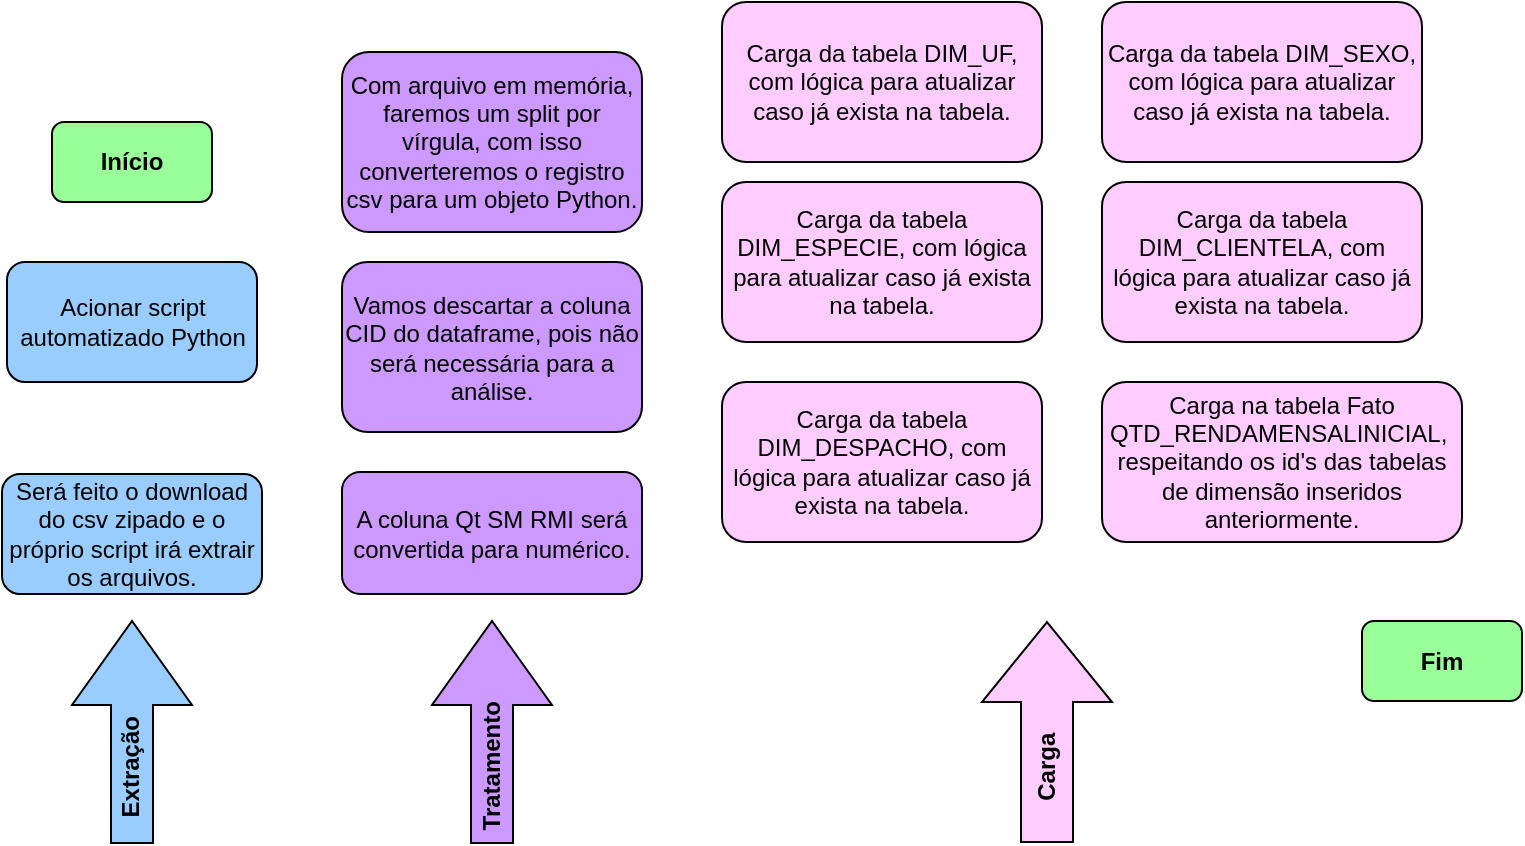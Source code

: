 <mxfile version="14.9.0" type="github">
  <diagram id="Y65PmQIElJN0XXsJEuQO" name="Page-1">
    <mxGraphModel dx="1108" dy="450" grid="1" gridSize="10" guides="1" tooltips="1" connect="1" arrows="1" fold="1" page="1" pageScale="1" pageWidth="827" pageHeight="1169" math="0" shadow="0">
      <root>
        <mxCell id="0" />
        <mxCell id="1" parent="0" />
        <mxCell id="wP-jv-wYP7lu7WL0M2dg-26" value="" style="html=1;shadow=0;dashed=0;align=center;verticalAlign=middle;shape=mxgraph.arrows2.arrow;dy=0.6;dx=40;direction=north;notch=0;fillColor=#FFCCFF;" vertex="1" parent="1">
          <mxGeometry x="520" y="320" width="65" height="110" as="geometry" />
        </mxCell>
        <mxCell id="wP-jv-wYP7lu7WL0M2dg-1" value="Acionar script automatizado Python" style="rounded=1;whiteSpace=wrap;html=1;fillColor=#99CCFF;" vertex="1" parent="1">
          <mxGeometry x="32.5" y="140" width="125" height="60" as="geometry" />
        </mxCell>
        <mxCell id="wP-jv-wYP7lu7WL0M2dg-2" value="Será feito o download do csv zipado e o próprio script irá extrair os arquivos." style="rounded=1;whiteSpace=wrap;html=1;fillColor=#99CCFF;" vertex="1" parent="1">
          <mxGeometry x="30" y="246" width="130" height="60" as="geometry" />
        </mxCell>
        <mxCell id="wP-jv-wYP7lu7WL0M2dg-3" value="Com arquivo em memória, faremos um split por vírgula, com isso converteremos o registro csv para um objeto Python." style="rounded=1;whiteSpace=wrap;html=1;fillColor=#CC99FF;" vertex="1" parent="1">
          <mxGeometry x="200" y="35" width="150" height="90" as="geometry" />
        </mxCell>
        <mxCell id="wP-jv-wYP7lu7WL0M2dg-4" value="" style="rounded=1;whiteSpace=wrap;html=1;fillColor=#99FF99;" vertex="1" parent="1">
          <mxGeometry x="55" y="70" width="80" height="40" as="geometry" />
        </mxCell>
        <mxCell id="wP-jv-wYP7lu7WL0M2dg-5" value="&lt;b&gt;Início&lt;/b&gt;" style="text;html=1;strokeColor=none;fillColor=#99FF99;align=center;verticalAlign=middle;whiteSpace=wrap;rounded=0;" vertex="1" parent="1">
          <mxGeometry x="75" y="80" width="40" height="20" as="geometry" />
        </mxCell>
        <mxCell id="wP-jv-wYP7lu7WL0M2dg-6" value="Vamos descartar a coluna CID do dataframe, pois não será necessária para a análise." style="rounded=1;whiteSpace=wrap;html=1;fillColor=#CC99FF;" vertex="1" parent="1">
          <mxGeometry x="200" y="140" width="150" height="85" as="geometry" />
        </mxCell>
        <mxCell id="wP-jv-wYP7lu7WL0M2dg-7" value="A coluna Qt SM RMI será convertida para numérico." style="rounded=1;whiteSpace=wrap;html=1;align=center;fillColor=#CC99FF;" vertex="1" parent="1">
          <mxGeometry x="200" y="245" width="150" height="61" as="geometry" />
        </mxCell>
        <mxCell id="wP-jv-wYP7lu7WL0M2dg-9" value="Carga na tabela Fato QTD_RENDAMENSALINICIAL,&amp;nbsp;&lt;br&gt;respeitando os id&#39;s das tabelas de dimensão inseridos anteriormente." style="rounded=1;whiteSpace=wrap;html=1;fillColor=#FFCCFF;" vertex="1" parent="1">
          <mxGeometry x="580" y="200" width="180" height="80" as="geometry" />
        </mxCell>
        <mxCell id="wP-jv-wYP7lu7WL0M2dg-14" value="Carga da tabela DIM_UF, com lógica para atualizar caso já exista na tabela." style="rounded=1;whiteSpace=wrap;html=1;fillColor=#FFCCFF;" vertex="1" parent="1">
          <mxGeometry x="390" y="10" width="160" height="80" as="geometry" />
        </mxCell>
        <mxCell id="wP-jv-wYP7lu7WL0M2dg-17" value="" style="html=1;shadow=0;dashed=0;align=center;verticalAlign=middle;shape=mxgraph.arrows2.arrow;dy=0.65;dx=42;direction=north;notch=0;fillColor=#CC99FF;" vertex="1" parent="1">
          <mxGeometry x="245" y="319.5" width="60" height="111" as="geometry" />
        </mxCell>
        <mxCell id="wP-jv-wYP7lu7WL0M2dg-19" value="" style="html=1;shadow=0;dashed=0;align=center;verticalAlign=middle;shape=mxgraph.arrows2.arrow;dy=0.65;dx=42;direction=north;notch=0;fillColor=#99CCFF;" vertex="1" parent="1">
          <mxGeometry x="65" y="319.5" width="60" height="111" as="geometry" />
        </mxCell>
        <mxCell id="wP-jv-wYP7lu7WL0M2dg-21" value="&lt;b&gt;Tratamento&lt;/b&gt;" style="text;html=1;strokeColor=none;fillColor=none;align=center;verticalAlign=middle;whiteSpace=wrap;rounded=0;rotation=270;" vertex="1" parent="1">
          <mxGeometry x="252.63" y="382.38" width="45.25" height="19.5" as="geometry" />
        </mxCell>
        <mxCell id="wP-jv-wYP7lu7WL0M2dg-22" value="&lt;b&gt;Extração&lt;/b&gt;" style="text;html=1;strokeColor=none;fillColor=none;align=center;verticalAlign=middle;whiteSpace=wrap;rounded=0;rotation=270;" vertex="1" parent="1">
          <mxGeometry x="75" y="382.38" width="40" height="20" as="geometry" />
        </mxCell>
        <mxCell id="wP-jv-wYP7lu7WL0M2dg-23" value="&lt;b&gt;Carga&lt;/b&gt;" style="text;html=1;strokeColor=none;fillColor=none;align=center;verticalAlign=middle;whiteSpace=wrap;rounded=0;rotation=270;" vertex="1" parent="1">
          <mxGeometry x="533" y="382.38" width="40" height="20" as="geometry" />
        </mxCell>
        <mxCell id="wP-jv-wYP7lu7WL0M2dg-27" value="Carga da tabela DIM_ESPECIE, com lógica para atualizar caso já exista na tabela." style="rounded=1;whiteSpace=wrap;html=1;fillColor=#FFCCFF;" vertex="1" parent="1">
          <mxGeometry x="390" y="100" width="160" height="80" as="geometry" />
        </mxCell>
        <mxCell id="wP-jv-wYP7lu7WL0M2dg-28" value="Carga da tabela DIM_CLIENTELA, com lógica para atualizar caso já exista na tabela." style="rounded=1;whiteSpace=wrap;html=1;fillColor=#FFCCFF;" vertex="1" parent="1">
          <mxGeometry x="580" y="100" width="160" height="80" as="geometry" />
        </mxCell>
        <mxCell id="wP-jv-wYP7lu7WL0M2dg-29" value="Carga da tabela DIM_SEXO, com lógica para atualizar caso já exista na tabela." style="rounded=1;whiteSpace=wrap;html=1;fillColor=#FFCCFF;" vertex="1" parent="1">
          <mxGeometry x="580" y="10" width="160" height="80" as="geometry" />
        </mxCell>
        <mxCell id="wP-jv-wYP7lu7WL0M2dg-31" value="Carga da tabela DIM_DESPACHO, com lógica para atualizar caso já exista na tabela." style="rounded=1;whiteSpace=wrap;html=1;fillColor=#FFCCFF;" vertex="1" parent="1">
          <mxGeometry x="390" y="200" width="160" height="80" as="geometry" />
        </mxCell>
        <mxCell id="wP-jv-wYP7lu7WL0M2dg-34" value="&lt;b&gt;Fim&lt;/b&gt;" style="rounded=1;whiteSpace=wrap;html=1;fillColor=#99FF99;" vertex="1" parent="1">
          <mxGeometry x="710" y="319.5" width="80" height="40" as="geometry" />
        </mxCell>
      </root>
    </mxGraphModel>
  </diagram>
</mxfile>
